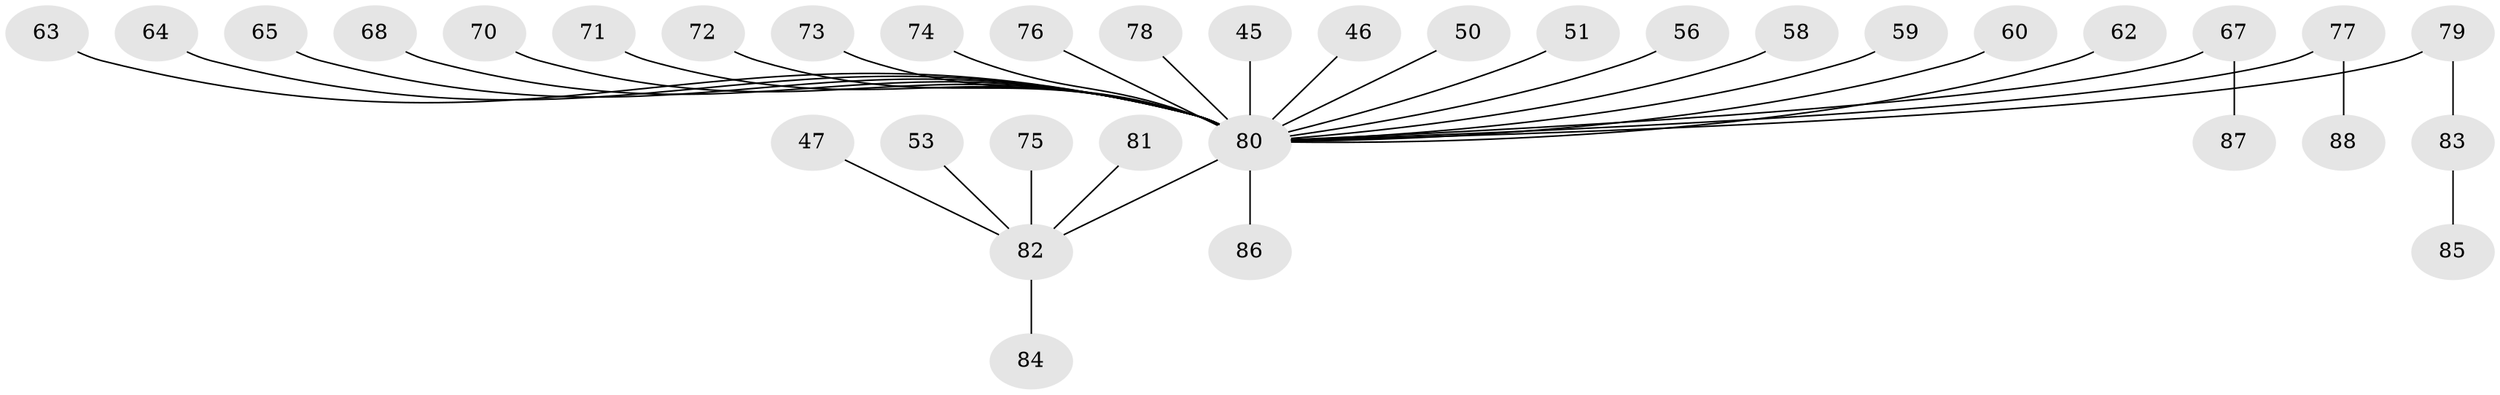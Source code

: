 // original degree distribution, {6: 0.011363636363636364, 5: 0.022727272727272728, 4: 0.09090909090909091, 3: 0.13636363636363635, 1: 0.45454545454545453, 2: 0.2840909090909091}
// Generated by graph-tools (version 1.1) at 2025/56/03/04/25 21:56:26]
// undirected, 35 vertices, 34 edges
graph export_dot {
graph [start="1"]
  node [color=gray90,style=filled];
  45;
  46;
  47;
  50 [super="+23"];
  51;
  53;
  56;
  58;
  59;
  60;
  62;
  63;
  64;
  65;
  67;
  68;
  70;
  71;
  72;
  73;
  74;
  75;
  76;
  77;
  78;
  79;
  80 [super="+31+44+69+41+42"];
  81;
  82 [super="+32"];
  83;
  84;
  85;
  86;
  87;
  88;
  45 -- 80;
  46 -- 80;
  47 -- 82;
  50 -- 80;
  51 -- 80;
  53 -- 82;
  56 -- 80;
  58 -- 80;
  59 -- 80;
  60 -- 80;
  62 -- 80;
  63 -- 80;
  64 -- 80;
  65 -- 80;
  67 -- 87;
  67 -- 80;
  68 -- 80;
  70 -- 80;
  71 -- 80;
  72 -- 80;
  73 -- 80;
  74 -- 80;
  75 -- 82;
  76 -- 80;
  77 -- 88;
  77 -- 80;
  78 -- 80;
  79 -- 83;
  79 -- 80;
  80 -- 82;
  80 -- 86;
  81 -- 82;
  82 -- 84;
  83 -- 85;
}
